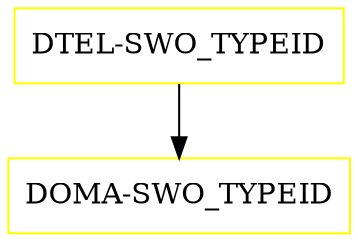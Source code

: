 digraph G {
  "DTEL-SWO_TYPEID" [shape=box,color=yellow];
  "DOMA-SWO_TYPEID" [shape=box,color=yellow,URL="./DOMA_SWO_TYPEID.html"];
  "DTEL-SWO_TYPEID" -> "DOMA-SWO_TYPEID";
}

